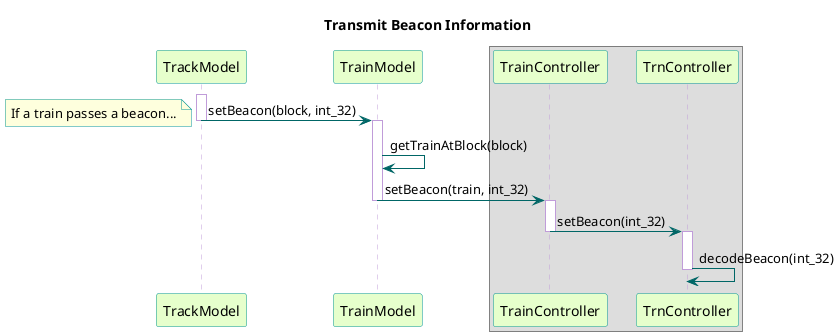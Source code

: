 @startuml

title Transmit Beacon Information

skinparam noteBorderColor #049595

skinparam sequence {
	BackgroundColor transparent
	ParticipantBackgroundColor #e6ffcc
	ParticipantBorderColor 	#049595
	PackageBorderCOlor  #049595
	ArrowColor #006666
	LifeLineBorderColor #c09cd9
}

participant TrackModel
participant TrainModel
box
	participant TrainController
	participant TrnController
end box

activate TrackModel
TrackModel -> TrainModel : setBeacon(block, int_32)
note left: If a train passes a beacon...
deactivate TrackModel

activate TrainModel
TrainModel -> TrainModel : getTrainAtBlock(block)

TrainModel -> TrainController : setBeacon(train, int_32)
deactivate TrainModel
activate TrainController

TrainController -> TrnController : setBeacon(int_32)
deactivate TrainController
activate TrnController

TrnController -> TrnController : decodeBeacon(int_32)
deactivate TrnController

@enduml